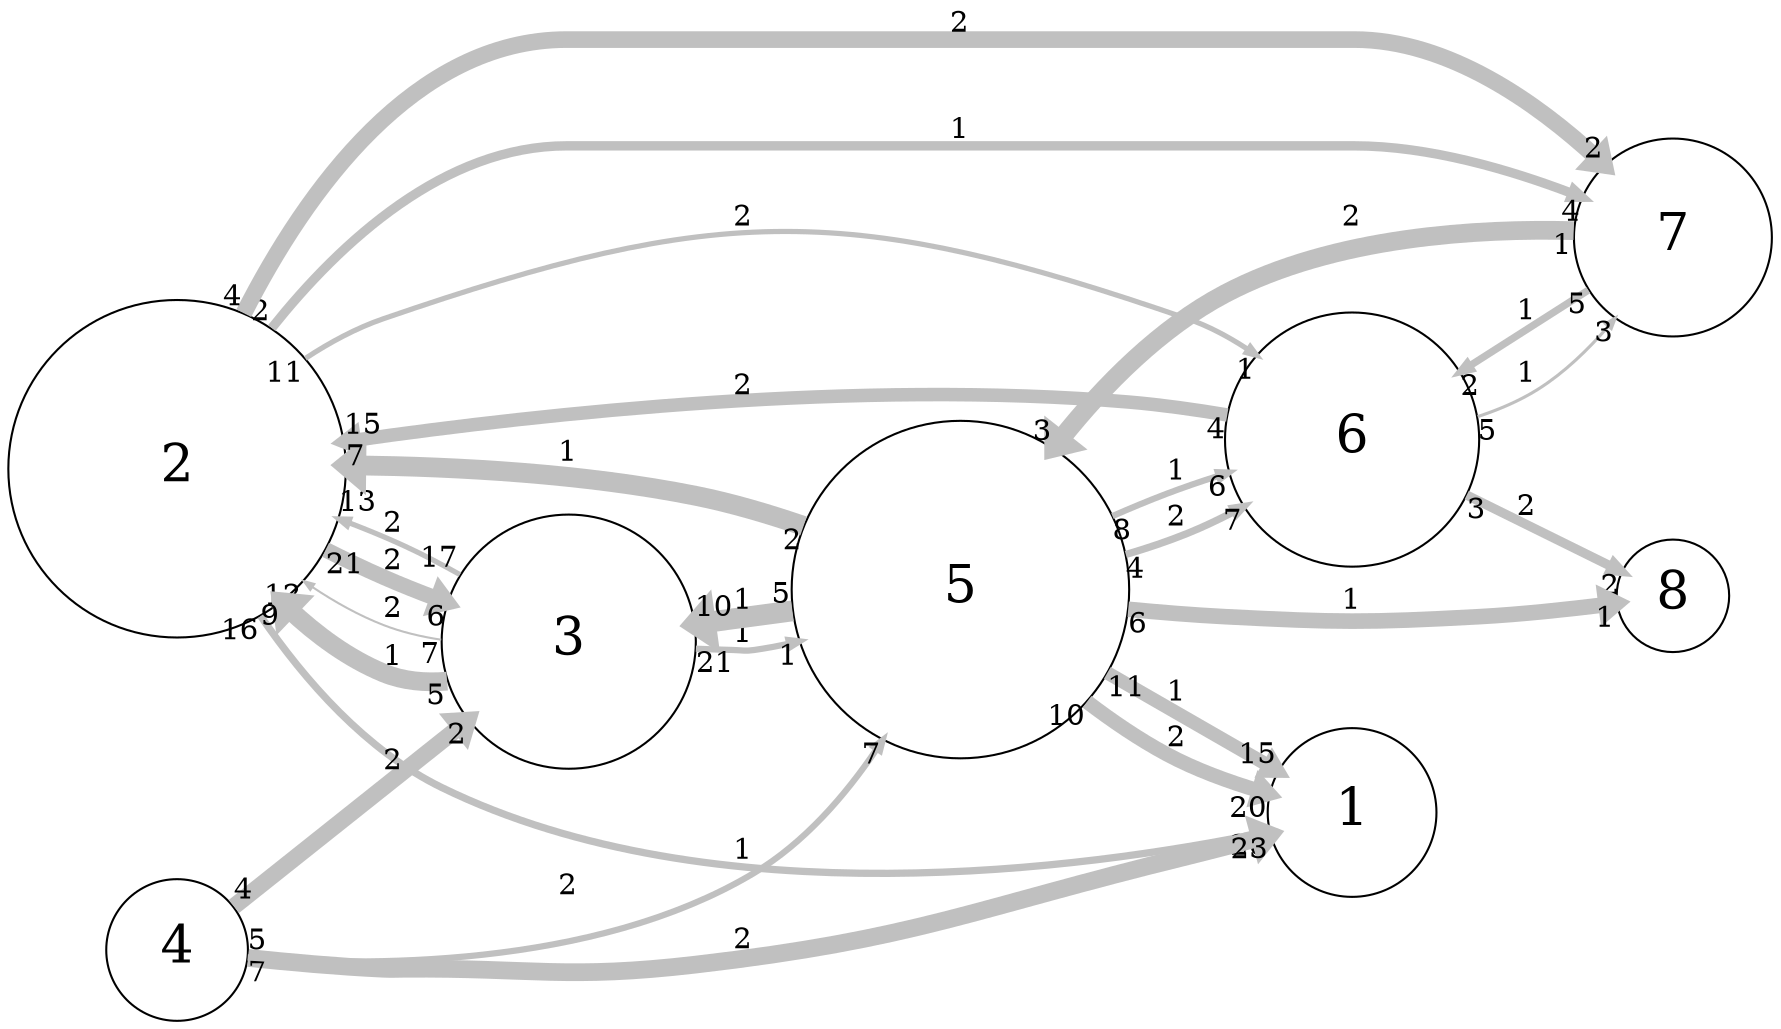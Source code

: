 digraph "" {
	graph [bb="0,0,854.51,494.25",
		overlap=false,
		rankdir=LR,
		ratio=0.5,
		scale=1,
		splines=spline
	];
	node [fontsize=25,
		label="\N",
		shape=circle
	];
	edge [arrowsize=0.5,
		splines=true
	];
	0	[height=1.125,
		label=1,
		pos="651.51,104.75",
		width=1.125];
	1	[height=2.25,
		label=2,
		pos="83.513,267.75",
		width=2.25];
	1 -> 0	[key=0,
		capacity=1,
		color=grey,
		from_pd=15,
		head_lp="604.93,87.486",
		headlabel=26,
		label=1,
		lp="356.51,88",
		penwidth=3.5,
		pos="e,611.68,95.736 124.64,197.54 146.2,166.91 175.78,134.08 211.76,116.75 340.93,54.524 517.23,77.284 601.61,93.719",
		pt=14,
		tail_lp="131.39,189.29",
		taillabel=16,
		to_pd=25];
	2	[height=1.6875,
		label=3,
		pos="272.51,186.75",
		width=1.6875];
	1 -> 2	[key=0,
		capacity=2,
		color=grey,
		from_pd=20,
		head_lp="210.42,194.46",
		headlabel=6,
		label=2,
		lp="188.51,221",
		penwidth=7.5,
		pos="e,213.8,202.71 154.29,227.67 164.48,222.49 174.97,217.51 185.14,213.25 190.83,210.86 196.82,208.58 202.87,206.43",
		pt=6,
		tail_lp="161.04,219.42",
		taillabel=21,
		to_pd=5];
	5	[height=1.6875,
		label=6,
		pos="651.51,282.75",
		width=1.6875];
	1 -> 5	[key=0,
		capacity=2,
		color=grey,
		from_pd=10,
		head_lp="602.61,331.47",
		headlabel=1,
		label=2,
		lp="356.51,393",
		penwidth=2.5,
		pos="e,605.98,323.22 144.74,321.48 157.33,330.07 171.07,337.76 185.14,342.75 346.29,399.95 408.48,399.22 569.89,342.75 579.89,339.25 \
589.69,334.03 598.82,328.11",
		pt=16,
		tail_lp="151.49,313.23",
		taillabel=11,
		to_pd=0];
	6	[height=1.3125,
		label=7,
		pos="806.51,379.75",
		width=1.3125];
	1 -> 6	[key=0,
		capacity=1,
		color=grey,
		from_pd=1,
		head_lp="759.92,407.48",
		headlabel=4,
		label=1,
		lp="461.51,433",
		penwidth=4.5,
		pos="e,763.29,399.23 128.35,335.24 161.8,377.8 212.17,424.75 271.51,424.75 271.51,424.75 271.51,424.75 652.51,424.75 686.91,424.75 723.96,\
414.15 752.98,403.24",
		pt=12,
		tail_lp="124.97,343.49",
		taillabel=2,
		to_pd=3];
	1 -> 6	[key=1,
		capacity=2,
		color=grey,
		from_pd=3,
		head_lp="770.92,423.1",
		headlabel=2,
		label=2,
		lp="461.51,486",
		penwidth=8.0,
		pos="e,774.3,414.85 114.84,342.68 144.79,402.98 196.94,477.75 271.51,477.75 271.51,477.75 271.51,477.75 652.51,477.75 696.11,477.75 737.22,\
449.19 765.83,422.9",
		pt=5,
		tail_lp="111.47,350.93",
		taillabel=4,
		to_pd=1];
	2 -> 1	[key=0,
		capacity=2,
		color=grey,
		from_pd=6,
		head_lp="136.96,221.06",
		headlabel=12,
		label=2,
		lp="188.51,198",
		penwidth=1.0,
		pos="e,143.71,212.81 211.57,184.41 202.54,185.41 193.46,187.23 185.14,190.25 172.56,194.82 160.28,201.58 148.88,209.23",
		pt=19,
		tail_lp="208.2,176.16",
		taillabel=7,
		to_pd=11];
	2 -> 1	[key=1,
		capacity=1,
		color=grey,
		from_pd=4,
		head_lp="136.91,195.36",
		headlabel=9,
		label=1,
		lp="188.51,175",
		penwidth=9.0,
		pos="e,133.53,203.61 215.81,164.18 205.42,162.75 194.8,163.25 185.14,167.25 169.48,173.73 154.98,183.97 142.14,195.47",
		pt=3,
		tail_lp="212.44,155.93",
		taillabel=5,
		to_pd=8];
	2 -> 1	[key=2,
		capacity=2,
		color=grey,
		from_pd=16,
		head_lp="167.51,242.42",
		headlabel=13,
		label=2,
		lp="188.51,240",
		penwidth=2.5,
		pos="e,160.76,242.42 219.41,216.37 210.35,221.09 200.94,225.74 191.89,229.75 184.43,233.06 176.59,236.29 168.68,239.38",
		pt=16,
		tail_lp="212.66,224.62",
		taillabel=17,
		to_pd=12];
	4	[height=2.25,
		label=5,
		pos="461.51,212.75",
		width=2.25];
	2 -> 4	[key=0,
		capacity=1,
		color=grey,
		from_pd=20,
		head_lp="381.96,192.5",
		headlabel=1,
		label=1,
		lp="356.51,189",
		penwidth=3.0,
		pos="e,385.33,184.25 333.49,182.16 340.12,181.79 346.77,181.47 353.14,181.25 360.66,180.99 368.37,181.53 376.03,182.64",
		pt=15,
		tail_lp="340.24,173.91",
		taillabel=21,
		to_pd=0];
	5 -> 1	[key=0,
		capacity=2,
		color=grey,
		from_pd=3,
		head_lp="170.17,274.33",
		headlabel=15,
		label=2,
		lp="356.51,315",
		penwidth=6.5,
		pos="e,163.42,282.58 591.65,295.67 575.78,298.6 558.56,301.28 542.51,302.75 396.02,316.2 357.75,307.95 211.76,289.75 199.75,288.25 187.15,\
286.41 174.74,284.43",
		pt=8,
		tail_lp="588.27,287.42",
		taillabel=4,
		to_pd=14];
	5 -> 6	[key=0,
		capacity=1,
		color=grey,
		from_pd=4,
		head_lp="782.9,332.64",
		headlabel=3,
		label=1,
		lp="735.51,311",
		penwidth=1.5,
		pos="e,779.52,340.89 712.05,291.71 721.43,294.56 730.71,298.31 738.89,303.25 752.48,311.47 764.77,323.39 774.98,335.38",
		pt=18,
		tail_lp="715.43,283.46",
		taillabel=5,
		to_pd=2];
	7	[height=0.75,
		label=8,
		pos="806.51,207.75",
		width=0.75];
	5 -> 7	[key=0,
		capacity=2,
		color=grey,
		from_pd=2,
		head_lp="778.53,211.07",
		headlabel=2,
		label=2,
		lp="735.51,251",
		penwidth=4.5,
		pos="e,781.9,219.32 706.46,256.31 728.33,245.58 752.92,233.53 772.12,224.12",
		pt=12,
		tail_lp="703.08,248.06",
		taillabel=3,
		to_pd=1];
	6 -> 5	[key=0,
		capacity=1,
		color=grey,
		from_pd=4,
		head_lp="700.09,323.3",
		headlabel=2,
		label=1,
		lp="735.51,345",
		penwidth=3.5,
		pos="e,703.46,315.05 765.92,354.65 749.4,344.17 729.86,331.79 711.69,320.27",
		pt=14,
		tail_lp="762.54,346.4",
		taillabel=5,
		to_pd=1];
	6 -> 4	[key=0,
		capacity=2,
		color=grey,
		from_pd=0,
		head_lp="504.09,287.96",
		headlabel=3,
		label=2,
		lp="651.51,390",
		penwidth=9.0,
		pos="e,507.47,279.71 759.24,382.88 713.82,383.96 643.84,380.19 590.76,352.75 561.68,337.72 535.86,313.28 515.15,288.99",
		pt=3,
		tail_lp="755.87,374.63",
		taillabel=1,
		to_pd=2];
	4 -> 0	[key=0,
		capacity=1,
		color=grey,
		from_pd=10,
		head_lp="609.16,116.38",
		headlabel=15,
		label=1,
		lp="566.51,160",
		penwidth=6.5,
		pos="e,615.91,124.63 532.25,172.69 556.99,158.48 584.14,142.88 606.17,130.22",
		pt=8,
		tail_lp="539,164.44",
		taillabel=11,
		to_pd=14];
	4 -> 0	[key=1,
		capacity=2,
		color=grey,
		from_pd=9,
		head_lp="604.65,104.91",
		headlabel=20,
		label=2,
		lp="566.51,139",
		penwidth=7.0,
		pos="e,611.4,113.16 522.12,158.3 535.02,148.33 549.04,138.73 563.14,131.25 574.61,125.17 587.69,120.26 600.17,116.41",
		pt=7,
		tail_lp="515.37,150.05",
		taillabel=10,
		to_pd=19];
	4 -> 1	[key=0,
		capacity=1,
		color=grey,
		from_pd=1,
		head_lp="168.11,261.79",
		headlabel=7,
		label=1,
		lp="272.51,277",
		penwidth=9.5,
		pos="e,164.73,270.04 385.79,242.59 368.78,248.26 350.6,253.44 333.26,256.75 282.2,266.49 224.22,269.51 177.09,269.97",
		pt=2,
		tail_lp="382.42,234.34",
		taillabel=2,
		to_pd=6];
	4 -> 2	[key=0,
		capacity=1,
		color=grey,
		from_pd=4,
		head_lp="339.95,203.3",
		headlabel=10,
		label=1,
		lp="356.51,206",
		penwidth=10.0,
		pos="e,333.2,195.05 380.92,201.68 369.17,200.05 357.13,198.38 345.55,196.77",
		pt=1,
		tail_lp="377.55,209.93",
		taillabel=5,
		to_pd=9];
	4 -> 5	[key=0,
		capacity=1,
		color=grey,
		from_pd=7,
		head_lp="588.92,259.91",
		headlabel=6,
		label=1,
		lp="566.51,268",
		penwidth=3.0,
		pos="e,592.29,268.16 535.04,247.57 544.4,251.57 553.93,255.41 563.14,258.75 569.69,261.13 576.59,263.4 583.52,265.54",
		pt=15,
		tail_lp="531.66,239.32",
		taillabel=8,
		to_pd=5];
	4 -> 5	[key=1,
		capacity=2,
		color=grey,
		from_pd=3,
		head_lp="595.65,243.41",
		headlabel=7,
		label=2,
		lp="566.51,246",
		penwidth=3.5,
		pos="e,599.03,251.66 541.27,228.84 551.03,231.6 560.77,234.73 569.89,238.25 576.55,240.83 583.35,243.86 590.02,247.11",
		pt=14,
		tail_lp="544.64,237.09",
		taillabel=4,
		to_pd=6];
	4 -> 7	[key=0,
		capacity=1,
		color=grey,
		from_pd=5,
		head_lp="776.09,195.42",
		headlabel=1,
		label=1,
		lp="651.51,204",
		penwidth=7.5,
		pos="e,779.47,203.67 542.06,200.91 558.15,198.97 574.97,197.26 590.76,196.25 644.65,192.8 658.36,192.94 712.26,196.25 730.61,197.38 750.86,\
199.74 767.8,202.03",
		pt=6,
		tail_lp="545.44,192.66",
		taillabel=6,
		to_pd=0];
	3	[height=0.9375,
		label=4,
		pos="83.513,33.75",
		width=0.9375];
	3 -> 0	[key=0,
		capacity=2,
		color=grey,
		from_pd=6,
		head_lp="618.77,86.22",
		headlabel=23,
		label=2,
		lp="356.51,42",
		penwidth=8.5,
		pos="e,612.02,94.47 117.38,30.84 138.62,29.225 166.87,27.573 191.89,27.75 254.73,28.194 270.87,22.274 333.26,29.75 440.37,42.584 465.1,\
58.152 569.89,83.75 579.79,86.168 590.34,88.845 600.44,91.455",
		pt=4,
		tail_lp="120.76,22.59",
		taillabel=7,
		to_pd=22];
	3 -> 2	[key=0,
		capacity=2,
		color=grey,
		from_pd=3,
		head_lp="221.64,140.46",
		headlabel=2,
		label=2,
		lp="188.51,128",
		penwidth=8.0,
		pos="e,225.02,148.71 110.12,54.703 137.21,76.866 180.79,112.52 215.84,141.2",
		pt=5,
		tail_lp="106.75,62.953",
		taillabel=4,
		to_pd=1];
	3 -> 4	[key=0,
		capacity=2,
		color=grey,
		from_pd=4,
		head_lp="419.9,132.7",
		headlabel=7,
		label=2,
		lp="272.51,69",
		penwidth=3.0,
		pos="e,423.28,140.95 117.32,31.029 171.84,28.099 282.73,29.044 359.89,75.75 383.04,89.762 402.51,111.31 417.97,133.2",
		pt=15,
		tail_lp="120.7,39.279",
		taillabel=5,
		to_pd=6];
}

